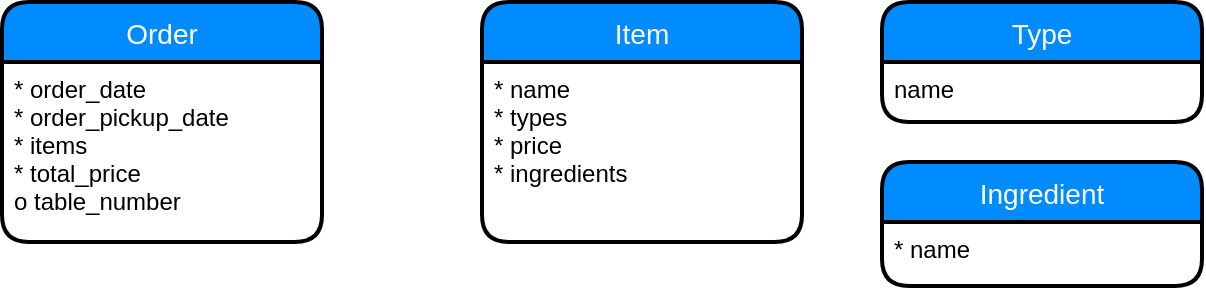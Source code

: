 <mxfile version="12.2.4" type="device" pages="1"><diagram id="jBXGo5mEgra6dppesDsG" name="Page-1"><mxGraphModel dx="868" dy="460" grid="1" gridSize="10" guides="1" tooltips="1" connect="1" arrows="1" fold="1" page="1" pageScale="1" pageWidth="827" pageHeight="1169" math="0" shadow="0"><root><mxCell id="0"/><mxCell id="1" parent="0"/><mxCell id="-caNpKToGF718qeu0NVi-19" value="Item" style="swimlane;childLayout=stackLayout;horizontal=1;startSize=30;horizontalStack=0;fillColor=#008cff;fontColor=#FFFFFF;rounded=1;fontSize=14;fontStyle=0;strokeWidth=2;resizeParent=0;resizeLast=1;shadow=0;dashed=0;align=center;" vertex="1" parent="1"><mxGeometry x="360" y="40" width="160" height="120" as="geometry"/></mxCell><mxCell id="-caNpKToGF718qeu0NVi-20" value="* name&#10;* types &#10;* price&#10;* ingredients&#10;" style="align=left;strokeColor=none;fillColor=none;spacingLeft=4;fontSize=12;verticalAlign=top;resizable=0;rotatable=0;part=1;" vertex="1" parent="-caNpKToGF718qeu0NVi-19"><mxGeometry y="30" width="160" height="90" as="geometry"/></mxCell><mxCell id="-caNpKToGF718qeu0NVi-22" value="Order" style="swimlane;childLayout=stackLayout;horizontal=1;startSize=30;horizontalStack=0;fillColor=#008cff;fontColor=#FFFFFF;rounded=1;fontSize=14;fontStyle=0;strokeWidth=2;resizeParent=0;resizeLast=1;shadow=0;dashed=0;align=center;" vertex="1" parent="1"><mxGeometry x="120" y="40" width="160" height="120" as="geometry"/></mxCell><mxCell id="-caNpKToGF718qeu0NVi-23" value="* order_date&#10;* order_pickup_date&#10;* items&#10;* total_price&#10;o table_number" style="align=left;strokeColor=none;fillColor=none;spacingLeft=4;fontSize=12;verticalAlign=top;resizable=0;rotatable=0;part=1;" vertex="1" parent="-caNpKToGF718qeu0NVi-22"><mxGeometry y="30" width="160" height="90" as="geometry"/></mxCell><mxCell id="-caNpKToGF718qeu0NVi-28" value="Ingredient" style="swimlane;childLayout=stackLayout;horizontal=1;startSize=30;horizontalStack=0;fillColor=#008cff;fontColor=#FFFFFF;rounded=1;fontSize=14;fontStyle=0;strokeWidth=2;resizeParent=0;resizeLast=1;shadow=0;dashed=0;align=center;" vertex="1" parent="1"><mxGeometry x="560" y="120" width="160" height="62" as="geometry"/></mxCell><mxCell id="-caNpKToGF718qeu0NVi-29" value="* name&#10;" style="align=left;strokeColor=none;fillColor=none;spacingLeft=4;fontSize=12;verticalAlign=top;resizable=0;rotatable=0;part=1;" vertex="1" parent="-caNpKToGF718qeu0NVi-28"><mxGeometry y="30" width="160" height="32" as="geometry"/></mxCell><mxCell id="-caNpKToGF718qeu0NVi-30" value="Type" style="swimlane;childLayout=stackLayout;horizontal=1;startSize=30;horizontalStack=0;fillColor=#008cff;fontColor=#FFFFFF;rounded=1;fontSize=14;fontStyle=0;strokeWidth=2;resizeParent=0;resizeLast=1;shadow=0;dashed=0;align=center;" vertex="1" parent="1"><mxGeometry x="560" y="40" width="160" height="60" as="geometry"/></mxCell><mxCell id="-caNpKToGF718qeu0NVi-31" value="name" style="align=left;strokeColor=none;fillColor=none;spacingLeft=4;fontSize=12;verticalAlign=top;resizable=0;rotatable=0;part=1;" vertex="1" parent="-caNpKToGF718qeu0NVi-30"><mxGeometry y="30" width="160" height="30" as="geometry"/></mxCell></root></mxGraphModel></diagram></mxfile>